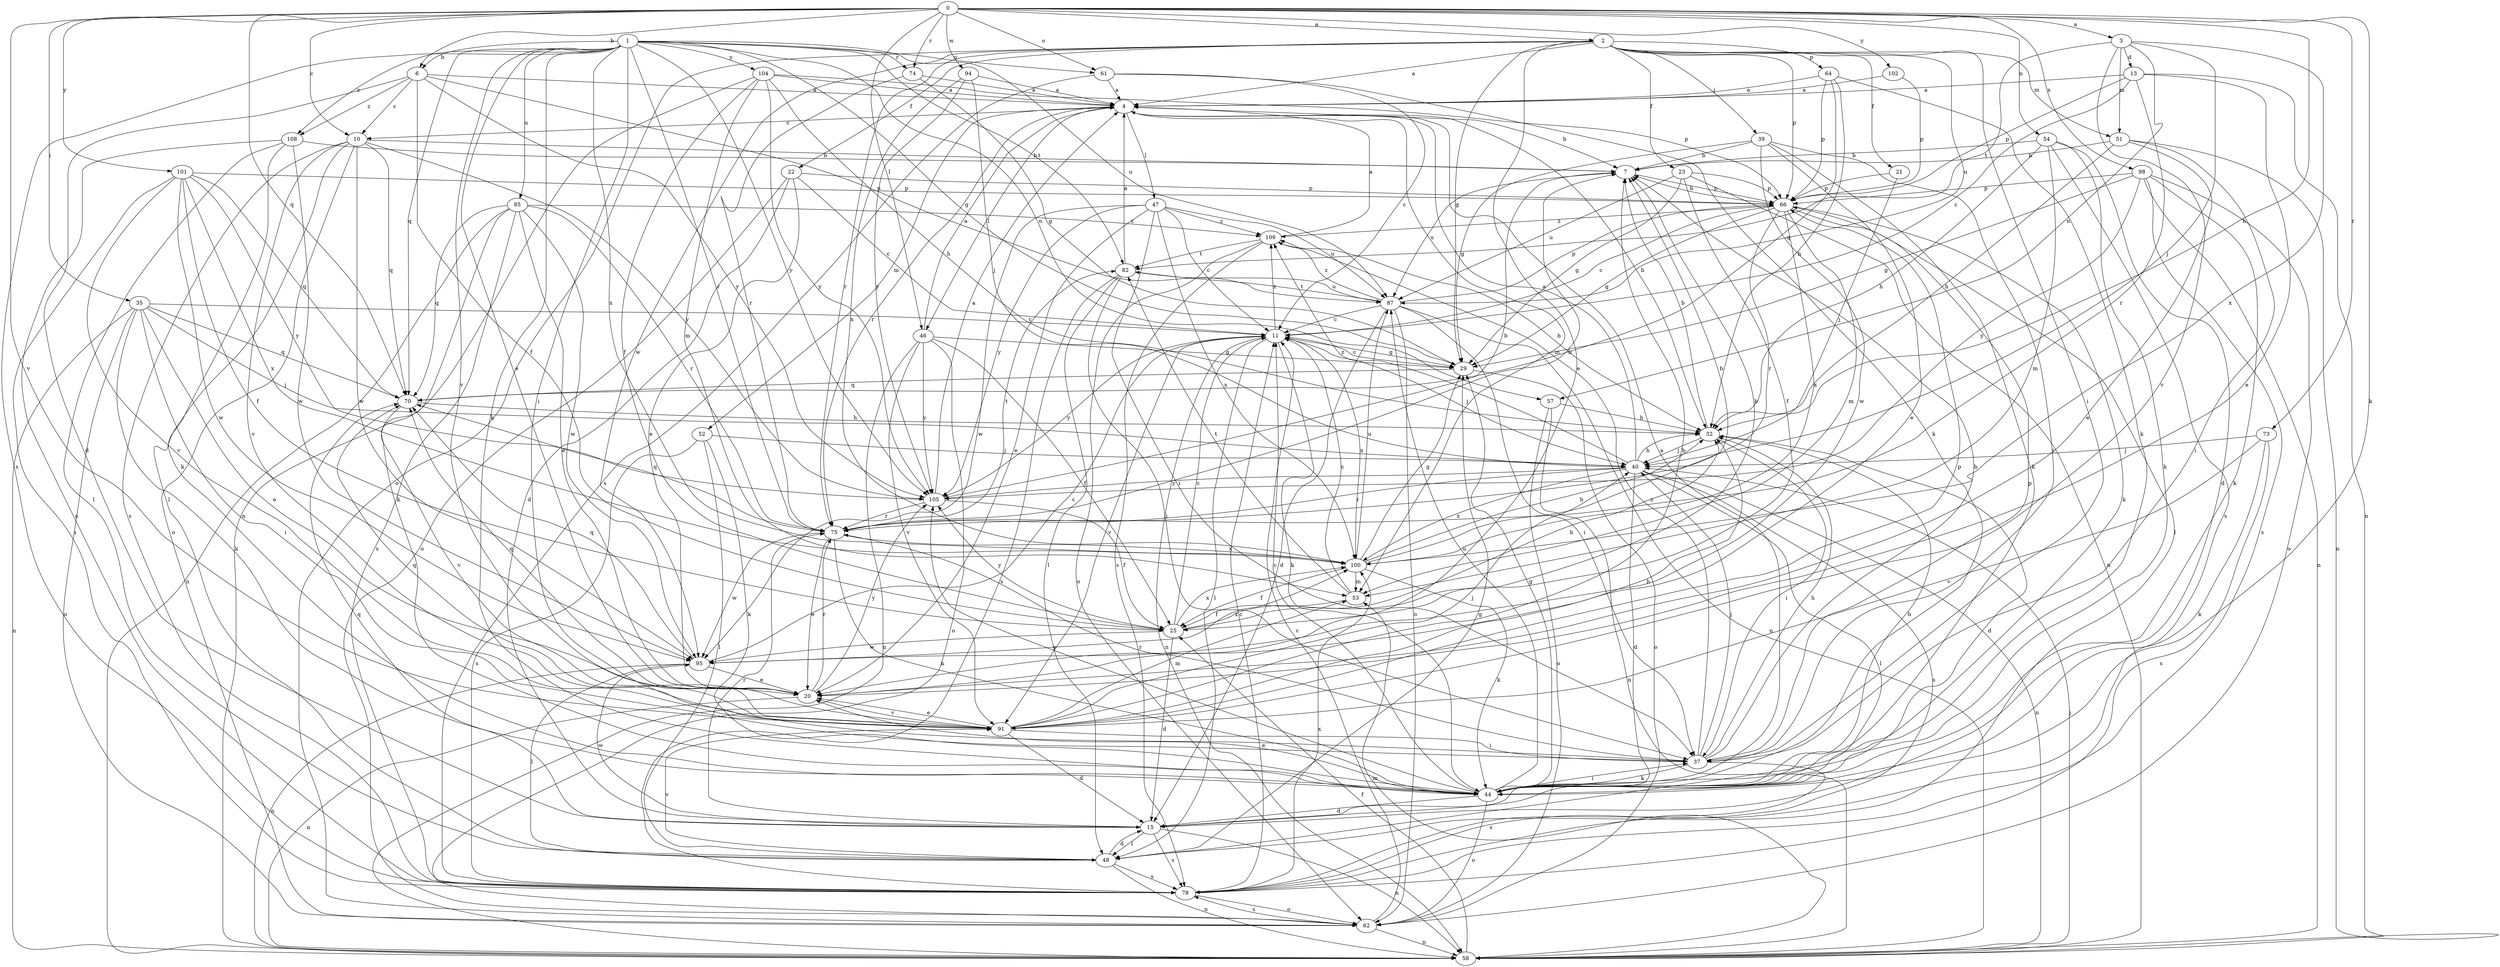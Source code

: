 strict digraph  {
0;
1;
2;
3;
4;
6;
7;
10;
11;
13;
15;
20;
21;
22;
23;
25;
29;
32;
35;
37;
39;
40;
44;
46;
47;
48;
51;
52;
53;
54;
57;
58;
61;
62;
64;
66;
70;
73;
74;
75;
78;
82;
85;
87;
91;
94;
95;
98;
100;
101;
102;
104;
105;
108;
109;
0 -> 2  [label=a];
0 -> 3  [label=a];
0 -> 6  [label=b];
0 -> 10  [label=c];
0 -> 32  [label=h];
0 -> 35  [label=i];
0 -> 44  [label=k];
0 -> 46  [label=l];
0 -> 54  [label=n];
0 -> 61  [label=o];
0 -> 70  [label=q];
0 -> 73  [label=r];
0 -> 74  [label=r];
0 -> 91  [label=v];
0 -> 94  [label=w];
0 -> 98  [label=x];
0 -> 101  [label=y];
0 -> 102  [label=y];
1 -> 6  [label=b];
1 -> 20  [label=e];
1 -> 29  [label=g];
1 -> 37  [label=i];
1 -> 44  [label=k];
1 -> 57  [label=n];
1 -> 61  [label=o];
1 -> 70  [label=q];
1 -> 74  [label=r];
1 -> 75  [label=r];
1 -> 78  [label=s];
1 -> 82  [label=t];
1 -> 85  [label=u];
1 -> 87  [label=u];
1 -> 91  [label=v];
1 -> 100  [label=x];
1 -> 104  [label=y];
1 -> 105  [label=y];
1 -> 108  [label=z];
2 -> 4  [label=a];
2 -> 20  [label=e];
2 -> 21  [label=f];
2 -> 22  [label=f];
2 -> 23  [label=f];
2 -> 29  [label=g];
2 -> 37  [label=i];
2 -> 39  [label=j];
2 -> 51  [label=m];
2 -> 62  [label=o];
2 -> 64  [label=p];
2 -> 66  [label=p];
2 -> 75  [label=r];
2 -> 87  [label=u];
2 -> 95  [label=w];
3 -> 13  [label=d];
3 -> 40  [label=j];
3 -> 51  [label=m];
3 -> 57  [label=n];
3 -> 82  [label=t];
3 -> 91  [label=v];
3 -> 100  [label=x];
4 -> 7  [label=b];
4 -> 10  [label=c];
4 -> 32  [label=h];
4 -> 46  [label=l];
4 -> 47  [label=l];
4 -> 52  [label=m];
4 -> 53  [label=m];
4 -> 75  [label=r];
6 -> 4  [label=a];
6 -> 10  [label=c];
6 -> 15  [label=d];
6 -> 25  [label=f];
6 -> 87  [label=u];
6 -> 105  [label=y];
6 -> 108  [label=z];
7 -> 66  [label=p];
7 -> 87  [label=u];
10 -> 7  [label=b];
10 -> 48  [label=l];
10 -> 62  [label=o];
10 -> 70  [label=q];
10 -> 78  [label=s];
10 -> 91  [label=v];
10 -> 95  [label=w];
10 -> 105  [label=y];
11 -> 29  [label=g];
11 -> 40  [label=j];
11 -> 44  [label=k];
11 -> 48  [label=l];
11 -> 58  [label=n];
11 -> 91  [label=v];
11 -> 100  [label=x];
11 -> 105  [label=y];
11 -> 109  [label=z];
13 -> 4  [label=a];
13 -> 11  [label=c];
13 -> 20  [label=e];
13 -> 58  [label=n];
13 -> 66  [label=p];
13 -> 75  [label=r];
15 -> 48  [label=l];
15 -> 58  [label=n];
15 -> 70  [label=q];
15 -> 75  [label=r];
15 -> 78  [label=s];
15 -> 95  [label=w];
20 -> 58  [label=n];
20 -> 70  [label=q];
20 -> 75  [label=r];
20 -> 91  [label=v];
20 -> 105  [label=y];
21 -> 40  [label=j];
21 -> 66  [label=p];
22 -> 11  [label=c];
22 -> 15  [label=d];
22 -> 20  [label=e];
22 -> 62  [label=o];
22 -> 66  [label=p];
23 -> 25  [label=f];
23 -> 29  [label=g];
23 -> 58  [label=n];
23 -> 66  [label=p];
23 -> 87  [label=u];
25 -> 7  [label=b];
25 -> 11  [label=c];
25 -> 15  [label=d];
25 -> 32  [label=h];
25 -> 95  [label=w];
25 -> 100  [label=x];
25 -> 105  [label=y];
29 -> 11  [label=c];
29 -> 62  [label=o];
29 -> 70  [label=q];
32 -> 7  [label=b];
32 -> 15  [label=d];
32 -> 37  [label=i];
32 -> 40  [label=j];
35 -> 11  [label=c];
35 -> 20  [label=e];
35 -> 37  [label=i];
35 -> 40  [label=j];
35 -> 44  [label=k];
35 -> 58  [label=n];
35 -> 62  [label=o];
35 -> 70  [label=q];
37 -> 7  [label=b];
37 -> 32  [label=h];
37 -> 40  [label=j];
37 -> 44  [label=k];
37 -> 66  [label=p];
37 -> 75  [label=r];
37 -> 78  [label=s];
37 -> 109  [label=z];
39 -> 7  [label=b];
39 -> 20  [label=e];
39 -> 29  [label=g];
39 -> 37  [label=i];
39 -> 44  [label=k];
39 -> 95  [label=w];
40 -> 4  [label=a];
40 -> 15  [label=d];
40 -> 32  [label=h];
40 -> 48  [label=l];
40 -> 58  [label=n];
40 -> 75  [label=r];
40 -> 78  [label=s];
40 -> 100  [label=x];
40 -> 105  [label=y];
40 -> 109  [label=z];
44 -> 4  [label=a];
44 -> 11  [label=c];
44 -> 15  [label=d];
44 -> 20  [label=e];
44 -> 29  [label=g];
44 -> 32  [label=h];
44 -> 37  [label=i];
44 -> 62  [label=o];
44 -> 87  [label=u];
44 -> 105  [label=y];
46 -> 4  [label=a];
46 -> 25  [label=f];
46 -> 29  [label=g];
46 -> 58  [label=n];
46 -> 62  [label=o];
46 -> 91  [label=v];
46 -> 105  [label=y];
47 -> 11  [label=c];
47 -> 20  [label=e];
47 -> 37  [label=i];
47 -> 87  [label=u];
47 -> 95  [label=w];
47 -> 100  [label=x];
47 -> 105  [label=y];
47 -> 109  [label=z];
48 -> 15  [label=d];
48 -> 29  [label=g];
48 -> 58  [label=n];
48 -> 78  [label=s];
48 -> 91  [label=v];
51 -> 7  [label=b];
51 -> 20  [label=e];
51 -> 32  [label=h];
51 -> 37  [label=i];
51 -> 58  [label=n];
52 -> 40  [label=j];
52 -> 44  [label=k];
52 -> 48  [label=l];
52 -> 78  [label=s];
53 -> 11  [label=c];
53 -> 25  [label=f];
53 -> 82  [label=t];
54 -> 7  [label=b];
54 -> 15  [label=d];
54 -> 32  [label=h];
54 -> 44  [label=k];
54 -> 53  [label=m];
54 -> 78  [label=s];
57 -> 32  [label=h];
57 -> 58  [label=n];
57 -> 62  [label=o];
58 -> 25  [label=f];
58 -> 40  [label=j];
58 -> 53  [label=m];
61 -> 4  [label=a];
61 -> 11  [label=c];
61 -> 44  [label=k];
61 -> 78  [label=s];
62 -> 11  [label=c];
62 -> 58  [label=n];
62 -> 78  [label=s];
64 -> 4  [label=a];
64 -> 32  [label=h];
64 -> 44  [label=k];
64 -> 66  [label=p];
64 -> 70  [label=q];
66 -> 7  [label=b];
66 -> 11  [label=c];
66 -> 29  [label=g];
66 -> 44  [label=k];
66 -> 48  [label=l];
66 -> 53  [label=m];
66 -> 75  [label=r];
66 -> 100  [label=x];
66 -> 109  [label=z];
70 -> 32  [label=h];
70 -> 91  [label=v];
73 -> 40  [label=j];
73 -> 44  [label=k];
73 -> 78  [label=s];
73 -> 91  [label=v];
74 -> 4  [label=a];
74 -> 29  [label=g];
74 -> 75  [label=r];
75 -> 7  [label=b];
75 -> 20  [label=e];
75 -> 44  [label=k];
75 -> 70  [label=q];
75 -> 82  [label=t];
75 -> 95  [label=w];
75 -> 100  [label=x];
78 -> 11  [label=c];
78 -> 62  [label=o];
78 -> 100  [label=x];
82 -> 4  [label=a];
82 -> 37  [label=i];
82 -> 48  [label=l];
82 -> 78  [label=s];
82 -> 87  [label=u];
85 -> 20  [label=e];
85 -> 44  [label=k];
85 -> 58  [label=n];
85 -> 70  [label=q];
85 -> 75  [label=r];
85 -> 78  [label=s];
85 -> 95  [label=w];
85 -> 109  [label=z];
87 -> 11  [label=c];
87 -> 15  [label=d];
87 -> 37  [label=i];
87 -> 58  [label=n];
87 -> 62  [label=o];
87 -> 66  [label=p];
87 -> 82  [label=t];
87 -> 109  [label=z];
91 -> 7  [label=b];
91 -> 15  [label=d];
91 -> 20  [label=e];
91 -> 32  [label=h];
91 -> 37  [label=i];
91 -> 40  [label=j];
91 -> 53  [label=m];
91 -> 66  [label=p];
91 -> 70  [label=q];
94 -> 4  [label=a];
94 -> 40  [label=j];
94 -> 100  [label=x];
94 -> 105  [label=y];
95 -> 11  [label=c];
95 -> 20  [label=e];
95 -> 48  [label=l];
95 -> 58  [label=n];
95 -> 70  [label=q];
95 -> 100  [label=x];
98 -> 29  [label=g];
98 -> 44  [label=k];
98 -> 58  [label=n];
98 -> 62  [label=o];
98 -> 66  [label=p];
98 -> 78  [label=s];
98 -> 105  [label=y];
100 -> 7  [label=b];
100 -> 25  [label=f];
100 -> 29  [label=g];
100 -> 32  [label=h];
100 -> 44  [label=k];
100 -> 53  [label=m];
100 -> 87  [label=u];
101 -> 25  [label=f];
101 -> 66  [label=p];
101 -> 70  [label=q];
101 -> 78  [label=s];
101 -> 91  [label=v];
101 -> 95  [label=w];
101 -> 100  [label=x];
101 -> 105  [label=y];
102 -> 4  [label=a];
102 -> 66  [label=p];
104 -> 4  [label=a];
104 -> 25  [label=f];
104 -> 32  [label=h];
104 -> 53  [label=m];
104 -> 58  [label=n];
104 -> 66  [label=p];
104 -> 105  [label=y];
105 -> 4  [label=a];
105 -> 7  [label=b];
105 -> 25  [label=f];
105 -> 75  [label=r];
108 -> 7  [label=b];
108 -> 44  [label=k];
108 -> 48  [label=l];
108 -> 78  [label=s];
108 -> 95  [label=w];
109 -> 4  [label=a];
109 -> 32  [label=h];
109 -> 62  [label=o];
109 -> 78  [label=s];
109 -> 82  [label=t];
}
